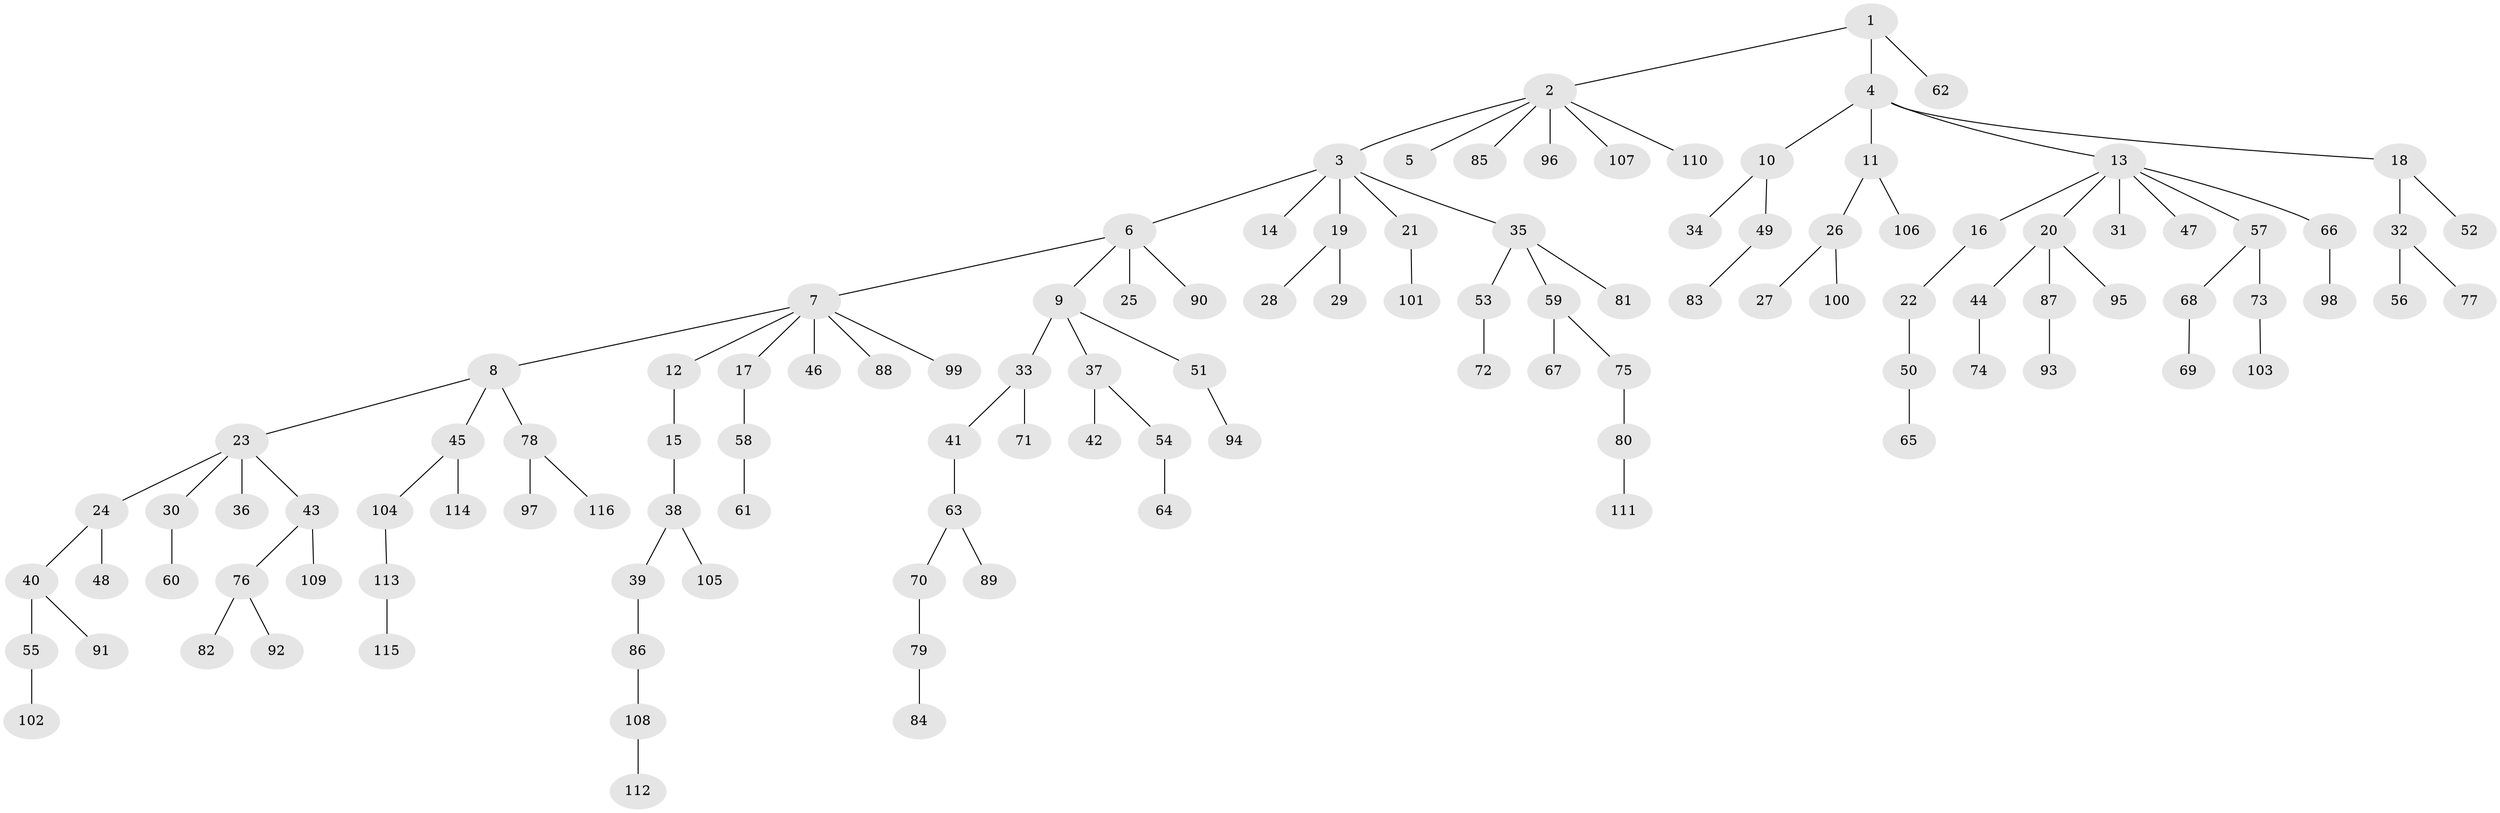 // Generated by graph-tools (version 1.1) at 2025/26/03/09/25 03:26:30]
// undirected, 116 vertices, 115 edges
graph export_dot {
graph [start="1"]
  node [color=gray90,style=filled];
  1;
  2;
  3;
  4;
  5;
  6;
  7;
  8;
  9;
  10;
  11;
  12;
  13;
  14;
  15;
  16;
  17;
  18;
  19;
  20;
  21;
  22;
  23;
  24;
  25;
  26;
  27;
  28;
  29;
  30;
  31;
  32;
  33;
  34;
  35;
  36;
  37;
  38;
  39;
  40;
  41;
  42;
  43;
  44;
  45;
  46;
  47;
  48;
  49;
  50;
  51;
  52;
  53;
  54;
  55;
  56;
  57;
  58;
  59;
  60;
  61;
  62;
  63;
  64;
  65;
  66;
  67;
  68;
  69;
  70;
  71;
  72;
  73;
  74;
  75;
  76;
  77;
  78;
  79;
  80;
  81;
  82;
  83;
  84;
  85;
  86;
  87;
  88;
  89;
  90;
  91;
  92;
  93;
  94;
  95;
  96;
  97;
  98;
  99;
  100;
  101;
  102;
  103;
  104;
  105;
  106;
  107;
  108;
  109;
  110;
  111;
  112;
  113;
  114;
  115;
  116;
  1 -- 2;
  1 -- 4;
  1 -- 62;
  2 -- 3;
  2 -- 5;
  2 -- 85;
  2 -- 96;
  2 -- 107;
  2 -- 110;
  3 -- 6;
  3 -- 14;
  3 -- 19;
  3 -- 21;
  3 -- 35;
  4 -- 10;
  4 -- 11;
  4 -- 13;
  4 -- 18;
  6 -- 7;
  6 -- 9;
  6 -- 25;
  6 -- 90;
  7 -- 8;
  7 -- 12;
  7 -- 17;
  7 -- 46;
  7 -- 88;
  7 -- 99;
  8 -- 23;
  8 -- 45;
  8 -- 78;
  9 -- 33;
  9 -- 37;
  9 -- 51;
  10 -- 34;
  10 -- 49;
  11 -- 26;
  11 -- 106;
  12 -- 15;
  13 -- 16;
  13 -- 20;
  13 -- 31;
  13 -- 47;
  13 -- 57;
  13 -- 66;
  15 -- 38;
  16 -- 22;
  17 -- 58;
  18 -- 32;
  18 -- 52;
  19 -- 28;
  19 -- 29;
  20 -- 44;
  20 -- 87;
  20 -- 95;
  21 -- 101;
  22 -- 50;
  23 -- 24;
  23 -- 30;
  23 -- 36;
  23 -- 43;
  24 -- 40;
  24 -- 48;
  26 -- 27;
  26 -- 100;
  30 -- 60;
  32 -- 56;
  32 -- 77;
  33 -- 41;
  33 -- 71;
  35 -- 53;
  35 -- 59;
  35 -- 81;
  37 -- 42;
  37 -- 54;
  38 -- 39;
  38 -- 105;
  39 -- 86;
  40 -- 55;
  40 -- 91;
  41 -- 63;
  43 -- 76;
  43 -- 109;
  44 -- 74;
  45 -- 104;
  45 -- 114;
  49 -- 83;
  50 -- 65;
  51 -- 94;
  53 -- 72;
  54 -- 64;
  55 -- 102;
  57 -- 68;
  57 -- 73;
  58 -- 61;
  59 -- 67;
  59 -- 75;
  63 -- 70;
  63 -- 89;
  66 -- 98;
  68 -- 69;
  70 -- 79;
  73 -- 103;
  75 -- 80;
  76 -- 82;
  76 -- 92;
  78 -- 97;
  78 -- 116;
  79 -- 84;
  80 -- 111;
  86 -- 108;
  87 -- 93;
  104 -- 113;
  108 -- 112;
  113 -- 115;
}
